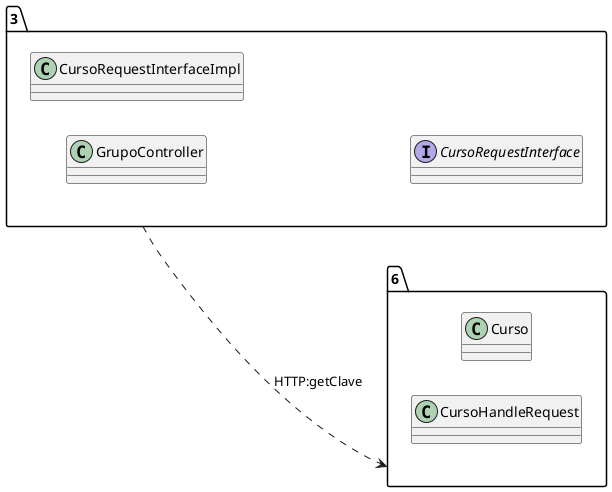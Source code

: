 @startuml 
allow_mixing
left to right direction
package "3"{
class GrupoController
class CursoRequestInterfaceImpl
interface CursoRequestInterface

}
package "6"{
class Curso
class CursoHandleRequest

}
"3" ..> "6":HTTP:getClave
@enduml